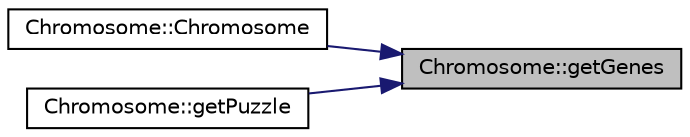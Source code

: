 digraph "Chromosome::getGenes"
{
 // LATEX_PDF_SIZE
  edge [fontname="Helvetica",fontsize="10",labelfontname="Helvetica",labelfontsize="10"];
  node [fontname="Helvetica",fontsize="10",shape=record];
  rankdir="RL";
  Node1 [label="Chromosome::getGenes",height=0.2,width=0.4,color="black", fillcolor="grey75", style="filled", fontcolor="black",tooltip="Retorna los valores del cromosoma."];
  Node1 -> Node2 [dir="back",color="midnightblue",fontsize="10",style="solid",fontname="Helvetica"];
  Node2 [label="Chromosome::Chromosome",height=0.2,width=0.4,color="black", fillcolor="white", style="filled",URL="$classChromosome.html#a8e74a5e4b7b467659aa198eb10919595",tooltip=" "];
  Node1 -> Node3 [dir="back",color="midnightblue",fontsize="10",style="solid",fontname="Helvetica"];
  Node3 [label="Chromosome::getPuzzle",height=0.2,width=0.4,color="black", fillcolor="white", style="filled",URL="$classChromosome.html#a4e9630157a5facaddf2a0741adf2bb0e",tooltip=" "];
}
